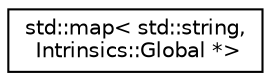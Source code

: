 digraph "Graphical Class Hierarchy"
{
  edge [fontname="Helvetica",fontsize="10",labelfontname="Helvetica",labelfontsize="10"];
  node [fontname="Helvetica",fontsize="10",shape=record];
  rankdir="LR";
  Node0 [label="std::map\< std::string,\l Intrinsics::Global *\>",height=0.2,width=0.4,color="black", fillcolor="white", style="filled",URL="$classstd_1_1map.html"];
}

